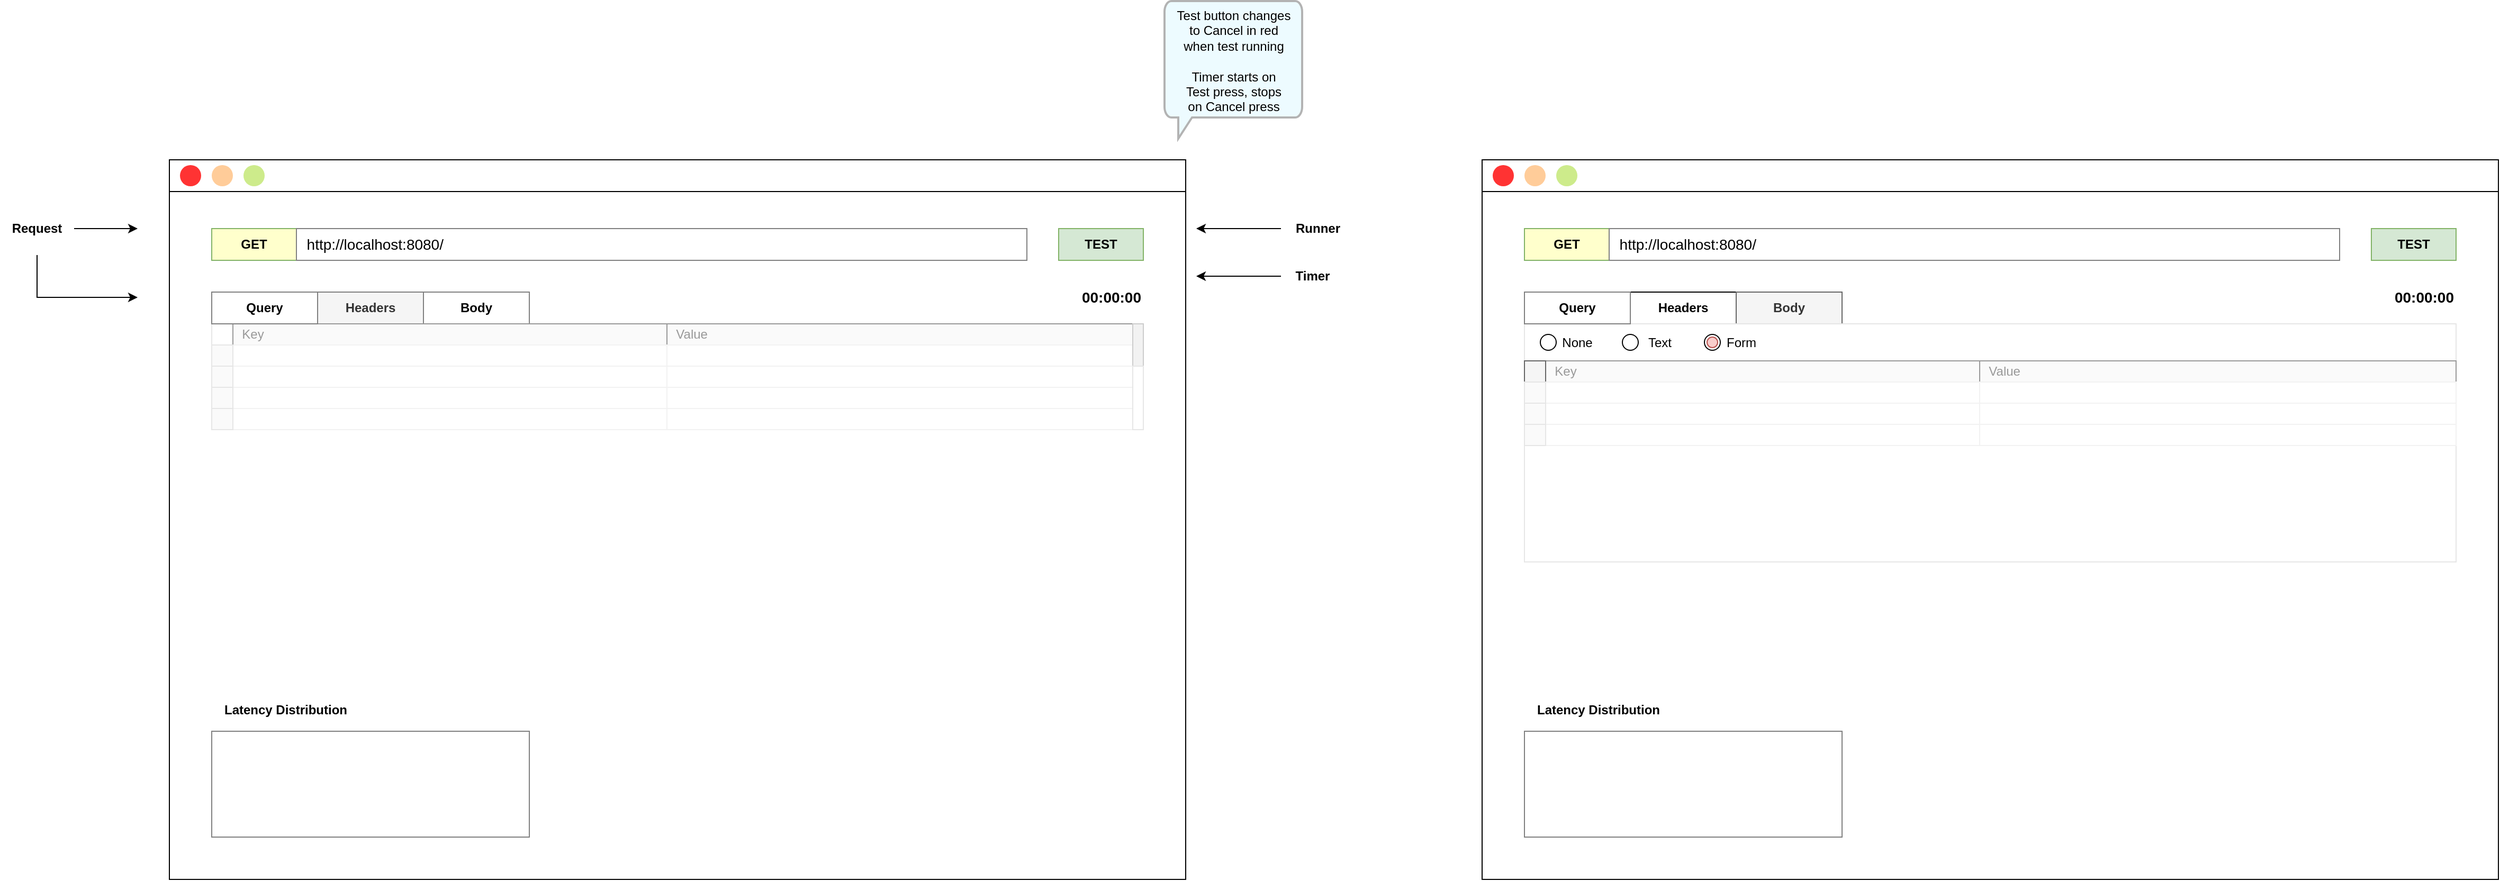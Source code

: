 <mxfile version="13.3.5" type="device"><diagram id="piDafpqhtRUU5qUU-vj8" name="request"><mxGraphModel dx="2275" dy="1657" grid="1" gridSize="10" guides="1" tooltips="0" connect="1" arrows="0" fold="1" page="1" pageScale="1" pageWidth="1169" pageHeight="827" math="0" shadow="0"><root><mxCell id="0"/><mxCell id="1" parent="0"/><mxCell id="DUtWAYtQzDYEJE8aA9wI-19" value="" style="group;fontStyle=1;movable=1;resizable=1;rotatable=1;deletable=1;editable=1;connectable=1;align=left;fontColor=#333333;fillColor=#FAFAFA;strokeColor=#000000;" parent="1" vertex="1" connectable="0"><mxGeometry y="40" width="960" height="680" as="geometry"/></mxCell><mxCell id="DUtWAYtQzDYEJE8aA9wI-14" value="" style="rounded=0;whiteSpace=wrap;html=1;movable=1;resizable=1;rotatable=1;deletable=1;editable=1;connectable=1;" parent="DUtWAYtQzDYEJE8aA9wI-19" vertex="1"><mxGeometry width="960" height="680" as="geometry"/></mxCell><mxCell id="DUtWAYtQzDYEJE8aA9wI-15" value="" style="rounded=0;whiteSpace=wrap;html=1;movable=1;resizable=1;rotatable=1;deletable=1;editable=1;connectable=1;" parent="DUtWAYtQzDYEJE8aA9wI-19" vertex="1"><mxGeometry width="960" height="30" as="geometry"/></mxCell><mxCell id="DUtWAYtQzDYEJE8aA9wI-16" value="" style="ellipse;whiteSpace=wrap;html=1;aspect=fixed;fontColor=#ffffff;strokeColor=none;fillColor=#FF3333;movable=1;resizable=1;rotatable=1;deletable=1;editable=1;connectable=1;" parent="DUtWAYtQzDYEJE8aA9wI-19" vertex="1"><mxGeometry x="10" y="5" width="20" height="20" as="geometry"/></mxCell><mxCell id="DUtWAYtQzDYEJE8aA9wI-17" value="" style="ellipse;whiteSpace=wrap;html=1;aspect=fixed;fillColor=#ffcc99;strokeColor=none;movable=1;resizable=1;rotatable=1;deletable=1;editable=1;connectable=1;" parent="DUtWAYtQzDYEJE8aA9wI-19" vertex="1"><mxGeometry x="40" y="5" width="20" height="20" as="geometry"/></mxCell><mxCell id="DUtWAYtQzDYEJE8aA9wI-18" value="" style="ellipse;whiteSpace=wrap;html=1;aspect=fixed;fillColor=#cdeb8b;strokeColor=none;movable=1;resizable=1;rotatable=1;deletable=1;editable=1;connectable=1;" parent="DUtWAYtQzDYEJE8aA9wI-19" vertex="1"><mxGeometry x="70" y="5" width="20" height="20" as="geometry"/></mxCell><mxCell id="DUtWAYtQzDYEJE8aA9wI-38" value="&lt;b&gt;TEST&lt;/b&gt;" style="rounded=0;whiteSpace=wrap;html=1;align=center;fillColor=#d5e8d4;strokeColor=#82b366;movable=1;resizable=1;rotatable=1;deletable=1;editable=1;connectable=1;" parent="DUtWAYtQzDYEJE8aA9wI-19" vertex="1"><mxGeometry x="840" y="65" width="80" height="30" as="geometry"/></mxCell><mxCell id="DUtWAYtQzDYEJE8aA9wI-216" value="" style="html=1;dashed=0;whitespace=wrap;labelBackgroundColor=none;fillColor=none;align=left;strokeColor=#808080;movable=1;resizable=1;rotatable=1;deletable=1;editable=1;connectable=1;" parent="DUtWAYtQzDYEJE8aA9wI-19" vertex="1"><mxGeometry x="40" y="540" width="300" height="100" as="geometry"/></mxCell><mxCell id="DUtWAYtQzDYEJE8aA9wI-217" value="&lt;b&gt;Latency Distribution&lt;/b&gt;" style="text;html=1;strokeColor=none;fillColor=none;align=center;verticalAlign=middle;whiteSpace=wrap;rounded=0;labelBackgroundColor=none;movable=1;resizable=1;rotatable=1;deletable=1;editable=1;connectable=1;" parent="DUtWAYtQzDYEJE8aA9wI-19" vertex="1"><mxGeometry x="40" y="510" width="140" height="20" as="geometry"/></mxCell><mxCell id="DUtWAYtQzDYEJE8aA9wI-33" value="&lt;b&gt;Headers&lt;/b&gt;" style="rounded=0;whiteSpace=wrap;html=1;align=center;fillColor=#f5f5f5;fontColor=#333333;strokeColor=#808080;movable=1;resizable=1;rotatable=1;deletable=1;editable=1;connectable=1;" parent="DUtWAYtQzDYEJE8aA9wI-19" vertex="1"><mxGeometry x="140" y="125" width="100" height="30" as="geometry"/></mxCell><mxCell id="DUtWAYtQzDYEJE8aA9wI-39" value="&lt;b&gt;&lt;font style=&quot;font-size: 14px&quot;&gt;00:00:00&lt;/font&gt;&lt;/b&gt;" style="text;html=1;strokeColor=none;fillColor=none;align=right;verticalAlign=middle;whiteSpace=wrap;rounded=0;movable=1;resizable=1;rotatable=1;deletable=1;editable=1;connectable=1;" parent="DUtWAYtQzDYEJE8aA9wI-19" vertex="1"><mxGeometry x="840" y="120" width="80" height="20" as="geometry"/></mxCell><mxCell id="DUtWAYtQzDYEJE8aA9wI-40" value="&lt;b&gt;Body&lt;/b&gt;" style="rounded=0;whiteSpace=wrap;html=1;align=center;strokeColor=#808080;movable=1;resizable=1;rotatable=1;deletable=1;editable=1;connectable=1;" parent="DUtWAYtQzDYEJE8aA9wI-19" vertex="1"><mxGeometry x="240" y="125" width="100" height="30" as="geometry"/></mxCell><mxCell id="DUtWAYtQzDYEJE8aA9wI-25" value="" style="rounded=0;whiteSpace=wrap;html=1;align=left;strokeColor=#E6E6E6;movable=1;resizable=1;rotatable=1;deletable=1;editable=1;connectable=1;" parent="DUtWAYtQzDYEJE8aA9wI-19" vertex="1"><mxGeometry x="40" y="155" width="880" height="100" as="geometry"/></mxCell><mxCell id="DUtWAYtQzDYEJE8aA9wI-47" value="&lt;font color=&quot;#999999&quot;&gt;&amp;nbsp; Key&lt;/font&gt;" style="rounded=0;whiteSpace=wrap;html=1;align=left;labelBackgroundColor=none;fillColor=#FAFAFA;strokeColor=#999999;movable=1;resizable=1;rotatable=1;deletable=1;editable=1;connectable=1;" parent="DUtWAYtQzDYEJE8aA9wI-19" vertex="1"><mxGeometry x="60" y="155" width="410" height="20" as="geometry"/></mxCell><mxCell id="DUtWAYtQzDYEJE8aA9wI-109" value="&lt;font color=&quot;#999999&quot;&gt;&amp;nbsp; Value&lt;/font&gt;" style="rounded=0;whiteSpace=wrap;html=1;align=left;labelBackgroundColor=none;fillColor=#FAFAFA;strokeColor=#999999;movable=1;resizable=1;rotatable=1;deletable=1;editable=1;connectable=1;" parent="DUtWAYtQzDYEJE8aA9wI-19" vertex="1"><mxGeometry x="470" y="155" width="440" height="20" as="geometry"/></mxCell><mxCell id="DUtWAYtQzDYEJE8aA9wI-111" value="" style="rounded=0;whiteSpace=wrap;html=1;align=left;labelBackgroundColor=none;fillColor=#FFFFFF;strokeColor=#F2F2F2;movable=1;resizable=1;rotatable=1;deletable=1;editable=1;connectable=1;" parent="DUtWAYtQzDYEJE8aA9wI-19" vertex="1"><mxGeometry x="60" y="175" width="410" height="20" as="geometry"/></mxCell><mxCell id="DUtWAYtQzDYEJE8aA9wI-135" value="" style="rounded=0;whiteSpace=wrap;html=1;align=left;labelBackgroundColor=none;fillColor=#FFFFFF;strokeColor=#F2F2F2;movable=1;resizable=1;rotatable=1;deletable=1;editable=1;connectable=1;" parent="DUtWAYtQzDYEJE8aA9wI-19" vertex="1"><mxGeometry x="470" y="175" width="440" height="20" as="geometry"/></mxCell><mxCell id="DUtWAYtQzDYEJE8aA9wI-137" value="" style="rounded=0;whiteSpace=wrap;html=1;align=left;labelBackgroundColor=none;fillColor=#FFFFFF;strokeColor=#F2F2F2;movable=1;resizable=1;rotatable=1;deletable=1;editable=1;connectable=1;" parent="DUtWAYtQzDYEJE8aA9wI-19" vertex="1"><mxGeometry x="470" y="195" width="440" height="20" as="geometry"/></mxCell><mxCell id="DUtWAYtQzDYEJE8aA9wI-136" value="" style="rounded=0;whiteSpace=wrap;html=1;align=left;labelBackgroundColor=none;fillColor=#FFFFFF;strokeColor=#F2F2F2;movable=1;resizable=1;rotatable=1;deletable=1;editable=1;connectable=1;" parent="DUtWAYtQzDYEJE8aA9wI-19" vertex="1"><mxGeometry x="60" y="195" width="410" height="20" as="geometry"/></mxCell><mxCell id="DUtWAYtQzDYEJE8aA9wI-138" value="" style="rounded=0;whiteSpace=wrap;html=1;align=left;labelBackgroundColor=none;fillColor=#FFFFFF;strokeColor=#F2F2F2;movable=1;resizable=1;rotatable=1;deletable=1;editable=1;connectable=1;" parent="DUtWAYtQzDYEJE8aA9wI-19" vertex="1"><mxGeometry x="60" y="215" width="410" height="20" as="geometry"/></mxCell><mxCell id="DUtWAYtQzDYEJE8aA9wI-140" value="" style="rounded=0;whiteSpace=wrap;html=1;align=left;labelBackgroundColor=none;fillColor=#FFFFFF;strokeColor=#F2F2F2;movable=1;resizable=1;rotatable=1;deletable=1;editable=1;connectable=1;" parent="DUtWAYtQzDYEJE8aA9wI-19" vertex="1"><mxGeometry x="470" y="215" width="440" height="20" as="geometry"/></mxCell><mxCell id="DUtWAYtQzDYEJE8aA9wI-139" value="" style="rounded=0;whiteSpace=wrap;html=1;align=left;labelBackgroundColor=none;fillColor=#FFFFFF;strokeColor=#F2F2F2;movable=1;resizable=1;rotatable=1;deletable=1;editable=1;connectable=1;" parent="DUtWAYtQzDYEJE8aA9wI-19" vertex="1"><mxGeometry x="60" y="235" width="410" height="20" as="geometry"/></mxCell><mxCell id="DUtWAYtQzDYEJE8aA9wI-170" value="" style="rounded=0;whiteSpace=wrap;html=1;align=left;labelBackgroundColor=none;fillColor=#FFFFFF;strokeColor=#F2F2F2;movable=1;resizable=1;rotatable=1;deletable=1;editable=1;connectable=1;" parent="DUtWAYtQzDYEJE8aA9wI-19" vertex="1"><mxGeometry x="470" y="235" width="440" height="20" as="geometry"/></mxCell><mxCell id="DUtWAYtQzDYEJE8aA9wI-110" value="" style="rounded=0;whiteSpace=wrap;html=1;align=left;labelBackgroundColor=none;fillColor=#FAFAFA;strokeColor=#E6E6E6;movable=1;resizable=1;rotatable=1;deletable=1;editable=1;connectable=1;" parent="DUtWAYtQzDYEJE8aA9wI-19" vertex="1"><mxGeometry x="40" y="235" width="20" height="20" as="geometry"/></mxCell><mxCell id="DUtWAYtQzDYEJE8aA9wI-207" value="" style="rounded=0;whiteSpace=wrap;html=1;align=left;labelBackgroundColor=none;fillColor=#FAFAFA;strokeColor=#E6E6E6;movable=1;resizable=1;rotatable=1;deletable=1;editable=1;connectable=1;" parent="DUtWAYtQzDYEJE8aA9wI-19" vertex="1"><mxGeometry x="40" y="215" width="20" height="20" as="geometry"/></mxCell><mxCell id="DUtWAYtQzDYEJE8aA9wI-208" value="" style="rounded=0;whiteSpace=wrap;html=1;align=left;labelBackgroundColor=none;fillColor=#FAFAFA;strokeColor=#E6E6E6;movable=1;resizable=1;rotatable=1;deletable=1;editable=1;connectable=1;" parent="DUtWAYtQzDYEJE8aA9wI-19" vertex="1"><mxGeometry x="40" y="195" width="20" height="20" as="geometry"/></mxCell><mxCell id="DUtWAYtQzDYEJE8aA9wI-209" value="" style="rounded=0;whiteSpace=wrap;html=1;align=left;labelBackgroundColor=none;fillColor=#FAFAFA;strokeColor=#E6E6E6;movable=1;resizable=1;rotatable=1;deletable=1;editable=1;connectable=1;" parent="DUtWAYtQzDYEJE8aA9wI-19" vertex="1"><mxGeometry x="40" y="175" width="20" height="20" as="geometry"/></mxCell><mxCell id="DUtWAYtQzDYEJE8aA9wI-27" value="" style="rounded=0;whiteSpace=wrap;html=1;align=left;fillColor=#F2F2F2;strokeColor=#CCCCCC;movable=1;resizable=1;rotatable=1;deletable=1;editable=1;connectable=1;" parent="DUtWAYtQzDYEJE8aA9wI-19" vertex="1"><mxGeometry x="910" y="155" width="10" height="40" as="geometry"/></mxCell><mxCell id="DUtWAYtQzDYEJE8aA9wI-31" value="" style="rounded=0;whiteSpace=wrap;html=1;align=left;strokeColor=#E6E6E6;movable=1;resizable=1;rotatable=1;deletable=1;editable=1;connectable=1;" parent="DUtWAYtQzDYEJE8aA9wI-19" vertex="1"><mxGeometry x="910" y="195" width="10" height="60" as="geometry"/></mxCell><mxCell id="DUtWAYtQzDYEJE8aA9wI-36" value="&lt;b&gt;Query&lt;/b&gt;" style="rounded=0;whiteSpace=wrap;html=1;align=center;strokeColor=#808080;movable=1;resizable=1;rotatable=1;deletable=1;editable=1;connectable=1;" parent="DUtWAYtQzDYEJE8aA9wI-19" vertex="1"><mxGeometry x="40" y="125" width="100" height="30" as="geometry"/></mxCell><mxCell id="DUtWAYtQzDYEJE8aA9wI-26" value="" style="group;movable=1;resizable=1;rotatable=1;deletable=1;editable=1;connectable=1;" parent="DUtWAYtQzDYEJE8aA9wI-19" vertex="1" connectable="0"><mxGeometry x="40" y="65" width="880" height="30" as="geometry"/></mxCell><mxCell id="DUtWAYtQzDYEJE8aA9wI-20" value="GET" style="rounded=0;whiteSpace=wrap;html=1;strokeColor=#82b366;fontStyle=1;fillColor=#FFFFCC;movable=1;resizable=1;rotatable=1;deletable=1;editable=1;connectable=1;" parent="DUtWAYtQzDYEJE8aA9wI-26" vertex="1"><mxGeometry width="80" height="30" as="geometry"/></mxCell><mxCell id="DUtWAYtQzDYEJE8aA9wI-22" value="&lt;span style=&quot;font-size: 14px&quot;&gt;&amp;nbsp; http://localhost:8080/&lt;/span&gt;" style="rounded=0;whiteSpace=wrap;html=1;align=left;strokeColor=#808080;movable=1;resizable=1;rotatable=1;deletable=1;editable=1;connectable=1;" parent="DUtWAYtQzDYEJE8aA9wI-26" vertex="1"><mxGeometry x="80" width="690" height="30" as="geometry"/></mxCell><mxCell id="DUtWAYtQzDYEJE8aA9wI-42" value="Test button changes&lt;br&gt;to Cancel in red&lt;br&gt;when test running&lt;br&gt;&lt;br&gt;Timer starts on&lt;br&gt;Test press, stops&lt;br&gt;on Cancel press" style="html=1;verticalLabelPosition=middle;align=center;labelBackgroundColor=none;verticalAlign=top;strokeWidth=2;shadow=0;dashed=0;shape=mxgraph.ios7.icons.message;flipH=1;labelPosition=center;fillColor=#EDFBFF;strokeColor=#B3B3B3;movable=1;resizable=1;rotatable=1;deletable=1;editable=1;connectable=1;" parent="1" vertex="1"><mxGeometry x="940" y="-110" width="130" height="130" as="geometry"/></mxCell><mxCell id="6" style="edgeStyle=orthogonalEdgeStyle;rounded=0;orthogonalLoop=1;jettySize=auto;html=1;movable=1;resizable=1;rotatable=1;deletable=1;editable=1;connectable=1;" parent="1" source="5" edge="1"><mxGeometry relative="1" as="geometry"><mxPoint x="-30" y="105" as="targetPoint"/></mxGeometry></mxCell><mxCell id="12" style="edgeStyle=orthogonalEdgeStyle;rounded=0;orthogonalLoop=1;jettySize=auto;html=1;movable=1;resizable=1;rotatable=1;deletable=1;editable=1;connectable=1;" parent="1" edge="1"><mxGeometry relative="1" as="geometry"><mxPoint x="-30" y="170" as="targetPoint"/><mxPoint x="-125" y="130" as="sourcePoint"/><Array as="points"><mxPoint x="-125" y="170"/></Array></mxGeometry></mxCell><mxCell id="5" value="&lt;b&gt;Request&lt;/b&gt;" style="text;html=1;strokeColor=none;fillColor=none;align=center;verticalAlign=middle;whiteSpace=wrap;rounded=0;movable=1;resizable=1;rotatable=1;deletable=1;editable=1;connectable=1;" parent="1" vertex="1"><mxGeometry x="-160" y="95" width="70" height="20" as="geometry"/></mxCell><mxCell id="8" style="edgeStyle=orthogonalEdgeStyle;rounded=0;orthogonalLoop=1;jettySize=auto;html=1;movable=1;resizable=1;rotatable=1;deletable=1;editable=1;connectable=1;" parent="1" source="7" edge="1"><mxGeometry relative="1" as="geometry"><mxPoint x="970" y="105" as="targetPoint"/></mxGeometry></mxCell><mxCell id="7" value="&lt;b&gt;Runner&lt;/b&gt;" style="text;html=1;strokeColor=none;fillColor=none;align=center;verticalAlign=middle;whiteSpace=wrap;rounded=0;movable=1;resizable=1;rotatable=1;deletable=1;editable=1;connectable=1;" parent="1" vertex="1"><mxGeometry x="1050" y="95" width="70" height="20" as="geometry"/></mxCell><mxCell id="11" style="edgeStyle=orthogonalEdgeStyle;rounded=0;orthogonalLoop=1;jettySize=auto;html=1;movable=1;resizable=1;rotatable=1;deletable=1;editable=1;connectable=1;" parent="1" source="10" edge="1"><mxGeometry relative="1" as="geometry"><mxPoint x="970" y="150" as="targetPoint"/></mxGeometry></mxCell><mxCell id="10" value="&lt;b&gt;Timer&lt;/b&gt;" style="text;html=1;strokeColor=none;fillColor=none;align=center;verticalAlign=middle;whiteSpace=wrap;rounded=0;movable=1;resizable=1;rotatable=1;deletable=1;editable=1;connectable=1;" parent="1" vertex="1"><mxGeometry x="1050" y="140" width="60" height="20" as="geometry"/></mxCell><mxCell id="96" value="" style="group;fontStyle=1;movable=0;resizable=0;rotatable=0;deletable=0;editable=0;connectable=0;align=left;" parent="1" vertex="1" connectable="0"><mxGeometry x="1240" y="40" width="960" height="680" as="geometry"/></mxCell><mxCell id="97" value="" style="rounded=0;whiteSpace=wrap;html=1;movable=0;resizable=0;rotatable=0;deletable=0;editable=0;connectable=0;" parent="96" vertex="1"><mxGeometry width="960" height="680" as="geometry"/></mxCell><mxCell id="98" value="" style="rounded=0;whiteSpace=wrap;html=1;movable=0;resizable=0;rotatable=0;deletable=0;editable=0;connectable=0;" parent="96" vertex="1"><mxGeometry width="960" height="30" as="geometry"/></mxCell><mxCell id="99" value="" style="ellipse;whiteSpace=wrap;html=1;aspect=fixed;fontColor=#ffffff;strokeColor=none;fillColor=#FF3333;movable=0;resizable=0;rotatable=0;deletable=0;editable=0;connectable=0;" parent="96" vertex="1"><mxGeometry x="10" y="5" width="20" height="20" as="geometry"/></mxCell><mxCell id="100" value="" style="ellipse;whiteSpace=wrap;html=1;aspect=fixed;fillColor=#ffcc99;strokeColor=none;movable=0;resizable=0;rotatable=0;deletable=0;editable=0;connectable=0;" parent="96" vertex="1"><mxGeometry x="40" y="5" width="20" height="20" as="geometry"/></mxCell><mxCell id="101" value="" style="ellipse;whiteSpace=wrap;html=1;aspect=fixed;fillColor=#cdeb8b;strokeColor=none;movable=0;resizable=0;rotatable=0;deletable=0;editable=0;connectable=0;" parent="96" vertex="1"><mxGeometry x="70" y="5" width="20" height="20" as="geometry"/></mxCell><mxCell id="102" value="&lt;b&gt;TEST&lt;/b&gt;" style="rounded=0;whiteSpace=wrap;html=1;align=center;fillColor=#d5e8d4;strokeColor=#82b366;movable=1;resizable=1;rotatable=1;deletable=1;editable=1;connectable=1;" parent="96" vertex="1"><mxGeometry x="840" y="65" width="80" height="30" as="geometry"/></mxCell><mxCell id="103" value="" style="html=1;dashed=0;whitespace=wrap;labelBackgroundColor=none;fillColor=none;align=left;strokeColor=#808080;movable=1;resizable=1;rotatable=1;deletable=1;editable=1;connectable=1;" parent="96" vertex="1"><mxGeometry x="40" y="540" width="300" height="100" as="geometry"/></mxCell><mxCell id="104" value="&lt;b&gt;Latency Distribution&lt;/b&gt;" style="text;html=1;strokeColor=none;fillColor=none;align=center;verticalAlign=middle;whiteSpace=wrap;rounded=0;labelBackgroundColor=none;movable=1;resizable=1;rotatable=1;deletable=1;editable=1;connectable=1;" parent="96" vertex="1"><mxGeometry x="40" y="510" width="140" height="20" as="geometry"/></mxCell><mxCell id="105" value="&lt;b&gt;Headers&lt;/b&gt;" style="rounded=0;whiteSpace=wrap;html=1;align=center;movable=1;resizable=1;rotatable=1;deletable=1;editable=1;connectable=1;" parent="96" vertex="1"><mxGeometry x="140" y="125" width="100" height="30" as="geometry"/></mxCell><mxCell id="106" value="&lt;b&gt;&lt;font style=&quot;font-size: 14px&quot;&gt;00:00:00&lt;/font&gt;&lt;/b&gt;" style="text;html=1;strokeColor=none;fillColor=none;align=right;verticalAlign=middle;whiteSpace=wrap;rounded=0;movable=1;resizable=1;rotatable=1;deletable=1;editable=1;connectable=1;" parent="96" vertex="1"><mxGeometry x="840" y="120" width="80" height="20" as="geometry"/></mxCell><mxCell id="107" value="&lt;b&gt;Body&lt;/b&gt;" style="rounded=0;whiteSpace=wrap;html=1;align=center;strokeColor=#666666;movable=1;resizable=1;rotatable=1;deletable=1;editable=1;connectable=1;fillColor=#f5f5f5;fontColor=#333333;" parent="96" vertex="1"><mxGeometry x="240" y="125" width="100" height="30" as="geometry"/></mxCell><mxCell id="108" value="" style="rounded=0;whiteSpace=wrap;html=1;align=left;strokeColor=#E6E6E6;movable=1;resizable=1;rotatable=1;deletable=1;editable=1;connectable=1;" parent="96" vertex="1"><mxGeometry x="40" y="155" width="880" height="225" as="geometry"/></mxCell><mxCell id="125" value="&lt;b&gt;Query&lt;/b&gt;" style="rounded=0;whiteSpace=wrap;html=1;align=center;strokeColor=#808080;movable=1;resizable=1;rotatable=1;deletable=1;editable=1;connectable=1;" parent="96" vertex="1"><mxGeometry x="40" y="125" width="100" height="30" as="geometry"/></mxCell><mxCell id="126" value="" style="group;movable=1;resizable=1;rotatable=1;deletable=1;editable=1;connectable=1;" parent="96" vertex="1" connectable="0"><mxGeometry x="40" y="65" width="880" height="30" as="geometry"/></mxCell><mxCell id="127" value="GET" style="rounded=0;whiteSpace=wrap;html=1;strokeColor=#82b366;fontStyle=1;fillColor=#FFFFCC;movable=1;resizable=1;rotatable=1;deletable=1;editable=1;connectable=1;" parent="126" vertex="1"><mxGeometry width="80" height="30" as="geometry"/></mxCell><mxCell id="128" value="&lt;span style=&quot;font-size: 14px&quot;&gt;&amp;nbsp; http://localhost:8080/&lt;/span&gt;" style="rounded=0;whiteSpace=wrap;html=1;align=left;strokeColor=#808080;movable=1;resizable=1;rotatable=1;deletable=1;editable=1;connectable=1;" parent="126" vertex="1"><mxGeometry x="80" width="690" height="30" as="geometry"/></mxCell><mxCell id="asF9Nt4ZujR2NF6vlL5a-130" value="" style="ellipse;whiteSpace=wrap;html=1;aspect=fixed;strokeColor=#000000;" vertex="1" parent="96"><mxGeometry x="55" y="165" width="15" height="15" as="geometry"/></mxCell><mxCell id="asF9Nt4ZujR2NF6vlL5a-131" value="None" style="text;html=1;strokeColor=none;fillColor=none;align=center;verticalAlign=middle;whiteSpace=wrap;rounded=0;" vertex="1" parent="96"><mxGeometry x="70" y="162.5" width="40" height="20" as="geometry"/></mxCell><mxCell id="asF9Nt4ZujR2NF6vlL5a-132" value="" style="ellipse;whiteSpace=wrap;html=1;aspect=fixed;strokeColor=#000000;" vertex="1" parent="96"><mxGeometry x="132.5" y="165" width="15" height="15" as="geometry"/></mxCell><mxCell id="asF9Nt4ZujR2NF6vlL5a-133" value="Text" style="text;html=1;strokeColor=none;fillColor=none;align=center;verticalAlign=middle;whiteSpace=wrap;rounded=0;" vertex="1" parent="96"><mxGeometry x="147.5" y="162.5" width="40" height="20" as="geometry"/></mxCell><mxCell id="asF9Nt4ZujR2NF6vlL5a-139" value="" style="ellipse;whiteSpace=wrap;html=1;aspect=fixed;strokeColor=#000000;" vertex="1" parent="96"><mxGeometry x="210" y="165" width="15" height="15" as="geometry"/></mxCell><mxCell id="asF9Nt4ZujR2NF6vlL5a-140" value="Form" style="text;html=1;strokeColor=none;fillColor=none;align=center;verticalAlign=middle;whiteSpace=wrap;rounded=0;" vertex="1" parent="96"><mxGeometry x="225" y="162.5" width="40" height="20" as="geometry"/></mxCell><mxCell id="asF9Nt4ZujR2NF6vlL5a-141" value="" style="ellipse;whiteSpace=wrap;html=1;aspect=fixed;strokeColor=#b85450;fillColor=#f8cecc;" vertex="1" parent="96"><mxGeometry x="212.5" y="167.5" width="10" height="10" as="geometry"/></mxCell><mxCell id="asF9Nt4ZujR2NF6vlL5a-142" value="&lt;font color=&quot;#999999&quot;&gt;&amp;nbsp; Key&lt;/font&gt;" style="rounded=0;whiteSpace=wrap;html=1;align=left;labelBackgroundColor=none;fillColor=#FAFAFA;strokeColor=#999999;movable=1;resizable=1;rotatable=1;deletable=1;editable=1;connectable=1;" vertex="1" parent="96"><mxGeometry x="60" y="190" width="410" height="20" as="geometry"/></mxCell><mxCell id="asF9Nt4ZujR2NF6vlL5a-143" value="&lt;font color=&quot;#999999&quot;&gt;&amp;nbsp; Value&lt;/font&gt;" style="rounded=0;whiteSpace=wrap;html=1;align=left;labelBackgroundColor=none;fillColor=#FAFAFA;strokeColor=#999999;movable=1;resizable=1;rotatable=1;deletable=1;editable=1;connectable=1;" vertex="1" parent="96"><mxGeometry x="470" y="190" width="450" height="20" as="geometry"/></mxCell><mxCell id="asF9Nt4ZujR2NF6vlL5a-144" value="" style="rounded=0;whiteSpace=wrap;html=1;fillColor=#f5f5f5;strokeColor=#666666;fontColor=#333333;" vertex="1" parent="96"><mxGeometry x="40" y="190" width="20" height="20" as="geometry"/></mxCell><mxCell id="asF9Nt4ZujR2NF6vlL5a-145" value="" style="rounded=0;whiteSpace=wrap;html=1;align=left;labelBackgroundColor=none;fillColor=#FFFFFF;strokeColor=#F2F2F2;movable=1;resizable=1;rotatable=1;deletable=1;editable=1;connectable=1;" vertex="1" parent="96"><mxGeometry x="60" y="210" width="410" height="20" as="geometry"/></mxCell><mxCell id="asF9Nt4ZujR2NF6vlL5a-146" value="" style="rounded=0;whiteSpace=wrap;html=1;align=left;labelBackgroundColor=none;fillColor=#FFFFFF;strokeColor=#F2F2F2;movable=1;resizable=1;rotatable=1;deletable=1;editable=1;connectable=1;" vertex="1" parent="96"><mxGeometry x="60" y="230" width="410" height="20" as="geometry"/></mxCell><mxCell id="asF9Nt4ZujR2NF6vlL5a-147" value="" style="rounded=0;whiteSpace=wrap;html=1;align=left;labelBackgroundColor=none;fillColor=#FFFFFF;strokeColor=#F2F2F2;movable=1;resizable=1;rotatable=1;deletable=1;editable=1;connectable=1;" vertex="1" parent="96"><mxGeometry x="60" y="250" width="410" height="20" as="geometry"/></mxCell><mxCell id="asF9Nt4ZujR2NF6vlL5a-148" value="" style="rounded=0;whiteSpace=wrap;html=1;align=left;labelBackgroundColor=none;fillColor=#FAFAFA;strokeColor=#E6E6E6;movable=1;resizable=1;rotatable=1;deletable=1;editable=1;connectable=1;" vertex="1" parent="96"><mxGeometry x="40" y="250" width="20" height="20" as="geometry"/></mxCell><mxCell id="asF9Nt4ZujR2NF6vlL5a-149" value="" style="rounded=0;whiteSpace=wrap;html=1;align=left;labelBackgroundColor=none;fillColor=#FAFAFA;strokeColor=#E6E6E6;movable=1;resizable=1;rotatable=1;deletable=1;editable=1;connectable=1;" vertex="1" parent="96"><mxGeometry x="40" y="230" width="20" height="20" as="geometry"/></mxCell><mxCell id="asF9Nt4ZujR2NF6vlL5a-150" value="" style="rounded=0;whiteSpace=wrap;html=1;align=left;labelBackgroundColor=none;fillColor=#FAFAFA;strokeColor=#E6E6E6;movable=1;resizable=1;rotatable=1;deletable=1;editable=1;connectable=1;" vertex="1" parent="96"><mxGeometry x="40" y="210" width="20" height="20" as="geometry"/></mxCell><mxCell id="asF9Nt4ZujR2NF6vlL5a-151" value="" style="rounded=0;whiteSpace=wrap;html=1;align=left;labelBackgroundColor=none;fillColor=#FFFFFF;strokeColor=#F2F2F2;movable=1;resizable=1;rotatable=1;deletable=1;editable=1;connectable=1;" vertex="1" parent="96"><mxGeometry x="470" y="210" width="450" height="20" as="geometry"/></mxCell><mxCell id="asF9Nt4ZujR2NF6vlL5a-152" value="" style="rounded=0;whiteSpace=wrap;html=1;align=left;labelBackgroundColor=none;fillColor=#FFFFFF;strokeColor=#F2F2F2;movable=1;resizable=1;rotatable=1;deletable=1;editable=1;connectable=1;" vertex="1" parent="96"><mxGeometry x="470" y="230" width="450" height="20" as="geometry"/></mxCell><mxCell id="asF9Nt4ZujR2NF6vlL5a-153" value="" style="rounded=0;whiteSpace=wrap;html=1;align=left;labelBackgroundColor=none;fillColor=#FFFFFF;strokeColor=#F2F2F2;movable=1;resizable=1;rotatable=1;deletable=1;editable=1;connectable=1;" vertex="1" parent="96"><mxGeometry x="470" y="250" width="450" height="20" as="geometry"/></mxCell></root></mxGraphModel></diagram></mxfile>